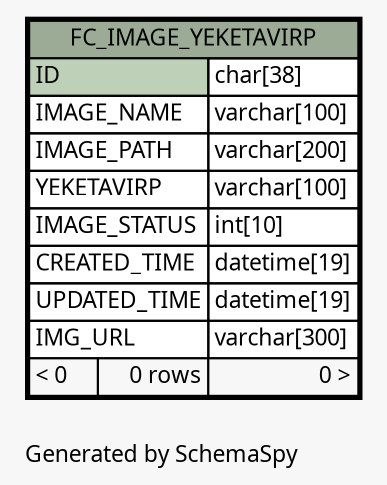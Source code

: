 // dot 2.26.0 on Linux 2.6.32-504.3.3.el6.x86_64
// SchemaSpy rev Unknown
digraph "oneDegreeRelationshipsDiagram" {
  graph [
    rankdir="RL"
    bgcolor="#f7f7f7"
    label="\nGenerated by SchemaSpy"
    labeljust="l"
    nodesep="0.18"
    ranksep="0.46"
    fontname="Microsoft YaHei"
    fontsize="11"
  ];
  node [
    fontname="Microsoft YaHei"
    fontsize="11"
    shape="plaintext"
  ];
  edge [
    arrowsize="0.8"
  ];
  "FC_IMAGE_YEKETAVIRP" [
    label=<
    <TABLE BORDER="2" CELLBORDER="1" CELLSPACING="0" BGCOLOR="#ffffff">
      <TR><TD COLSPAN="3" BGCOLOR="#9bab96" ALIGN="CENTER">FC_IMAGE_YEKETAVIRP</TD></TR>
      <TR><TD PORT="ID" COLSPAN="2" BGCOLOR="#bed1b8" ALIGN="LEFT">ID</TD><TD PORT="ID.type" ALIGN="LEFT">char[38]</TD></TR>
      <TR><TD PORT="IMAGE_NAME" COLSPAN="2" ALIGN="LEFT">IMAGE_NAME</TD><TD PORT="IMAGE_NAME.type" ALIGN="LEFT">varchar[100]</TD></TR>
      <TR><TD PORT="IMAGE_PATH" COLSPAN="2" ALIGN="LEFT">IMAGE_PATH</TD><TD PORT="IMAGE_PATH.type" ALIGN="LEFT">varchar[200]</TD></TR>
      <TR><TD PORT="YEKETAVIRP" COLSPAN="2" ALIGN="LEFT">YEKETAVIRP</TD><TD PORT="YEKETAVIRP.type" ALIGN="LEFT">varchar[100]</TD></TR>
      <TR><TD PORT="IMAGE_STATUS" COLSPAN="2" ALIGN="LEFT">IMAGE_STATUS</TD><TD PORT="IMAGE_STATUS.type" ALIGN="LEFT">int[10]</TD></TR>
      <TR><TD PORT="CREATED_TIME" COLSPAN="2" ALIGN="LEFT">CREATED_TIME</TD><TD PORT="CREATED_TIME.type" ALIGN="LEFT">datetime[19]</TD></TR>
      <TR><TD PORT="UPDATED_TIME" COLSPAN="2" ALIGN="LEFT">UPDATED_TIME</TD><TD PORT="UPDATED_TIME.type" ALIGN="LEFT">datetime[19]</TD></TR>
      <TR><TD PORT="IMG_URL" COLSPAN="2" ALIGN="LEFT">IMG_URL</TD><TD PORT="IMG_URL.type" ALIGN="LEFT">varchar[300]</TD></TR>
      <TR><TD ALIGN="LEFT" BGCOLOR="#f7f7f7">&lt; 0</TD><TD ALIGN="RIGHT" BGCOLOR="#f7f7f7">0 rows</TD><TD ALIGN="RIGHT" BGCOLOR="#f7f7f7">0 &gt;</TD></TR>
    </TABLE>>
    URL="FC_IMAGE_YEKETAVIRP.html"
    tooltip="FC_IMAGE_YEKETAVIRP"
  ];
}
